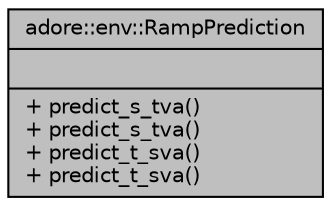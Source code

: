 digraph "adore::env::RampPrediction"
{
 // LATEX_PDF_SIZE
  edge [fontname="Helvetica",fontsize="10",labelfontname="Helvetica",labelfontsize="10"];
  node [fontname="Helvetica",fontsize="10",shape=record];
  Node1 [label="{adore::env::RampPrediction\n||+ predict_s_tva()\l+ predict_s_tva()\l+ predict_t_sva()\l+ predict_t_sva()\l}",height=0.2,width=0.4,color="black", fillcolor="grey75", style="filled", fontcolor="black",tooltip=" "];
}
